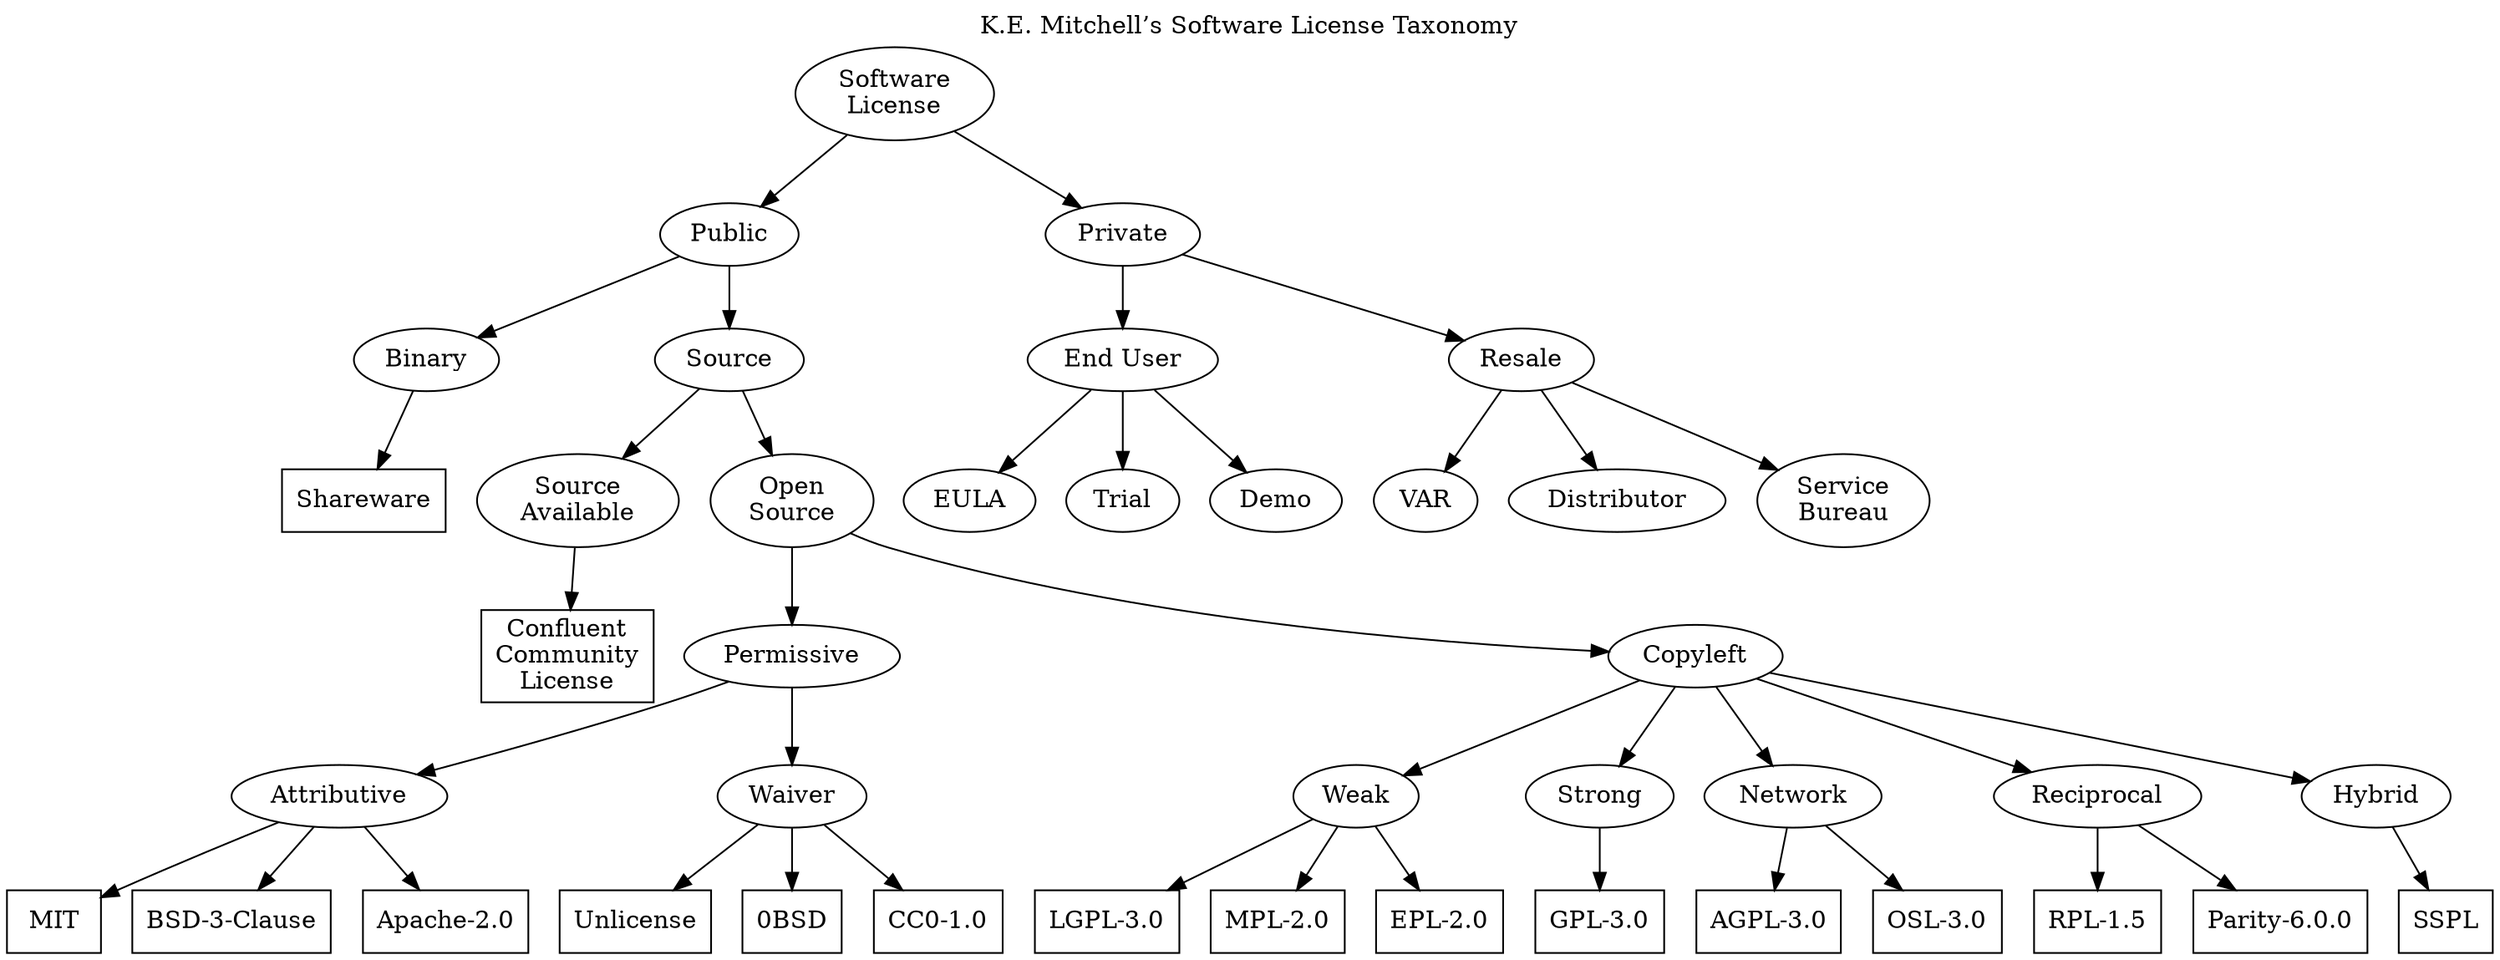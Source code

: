 digraph {
  labelloc="t";
  label="K.E. Mitchell’s Software License Taxonomy";
  "Software\nLicense" -> {"Public", "Private"};
  "Public" -> {"Binary", "Source"};
  "Binary" -> "Shareware";
  "Shareware"[shape=rect];
  "Source" -> {"Source\nAvailable", "Open\nSource"};
  "Source\nAvailable" -> "Confluent\nCommunity\nLicense";
  "Confluent\nCommunity\nLicense"[shape=rect,URL="https://www.confluent.io/confluent-community-license"];
  "Open\nSource" -> {"Permissive", "Copyleft"};
  "Permissive" -> {"Attributive", "Waiver"};
  "Attributive" -> {"MIT", "BSD-3-Clause", "Apache-2.0"};
  "Waiver" -> {"Unlicense", "0BSD", "CC0-1.0"};
  "MIT"[shape=rect,URL="https://spdx.org/licenses/MIT.html"];
  "BSD-3-Clause"[shape=rect,URL="https://spdx.org/licenses/BSD-3-Clause.html"];
  "Apache-2.0"[shape=rect,URL="https://spdx.org/licenses/Apache-2.0.html"];
  "CC0-1.0"[shape=rect,URL="https://spdx.org/licenses/CC0-1.0.html"];
  "Unlicense"[shape=rect,URL="https://spdx.org/licenses/Unlicense.html"];
  "0BSD"[shape=rect,URL="https://spdx.org/licenses/0BSD.html"];
  "Copyleft" -> {"Weak", "Strong", "Network", "Reciprocal", "Hybrid"};
  "Weak" -> {"LGPL-3.0", "MPL-2.0", "EPL-2.0"};
  "LGPL-3.0"[shape=rect,URL="https://spdx.org/licenses/LGPL-3.0.html"];
  "MPL-2.0"[shape=rect,URL="https://spdx.org/licenses/MPL-2.0.html"];
  "EPL-2.0"[shape=rect,URL="https://spdx.org/licenses/EPL-2.0.html"];
  "Strong" -> "GPL-3.0";
  "GPL-3.0"[shape=rect,URL="https://spdx.org/licenses/GPL-3.0-only.html"];
  "Network" -> {"AGPL-3.0", "OSL-3.0"};
  "AGPL-3.0"[shape=rect,URL="https://spdx.org/licenses/AGPL-3.0.html"];
  "OSL-3.0"[shape=rect,URL="https://spdx.org/licenses/OSL-3.0.html"];
  "Reciprocal" -> {"RPL-1.5", "Parity-6.0.0"};
  "RPL-1.5"[shape=rect,URL="https://spdx.org/licenses/RPL-1.5.html"];
  "Parity-6.0.0"[shape=rect,URL="https://paritylicense.com/versions/6.0.0"];
  "Hybrid" -> "SSPL";
  "SSPL"[shape=rect,URL="https://www.mongodb.com/licensing/server-side-public-license"];
  "Private" -> {"End User", "Resale"};
  "End User" -> {"EULA", "Trial", "Demo"};
  "Resale" -> {"VAR", "Distributor", "Service\nBureau"};
}
